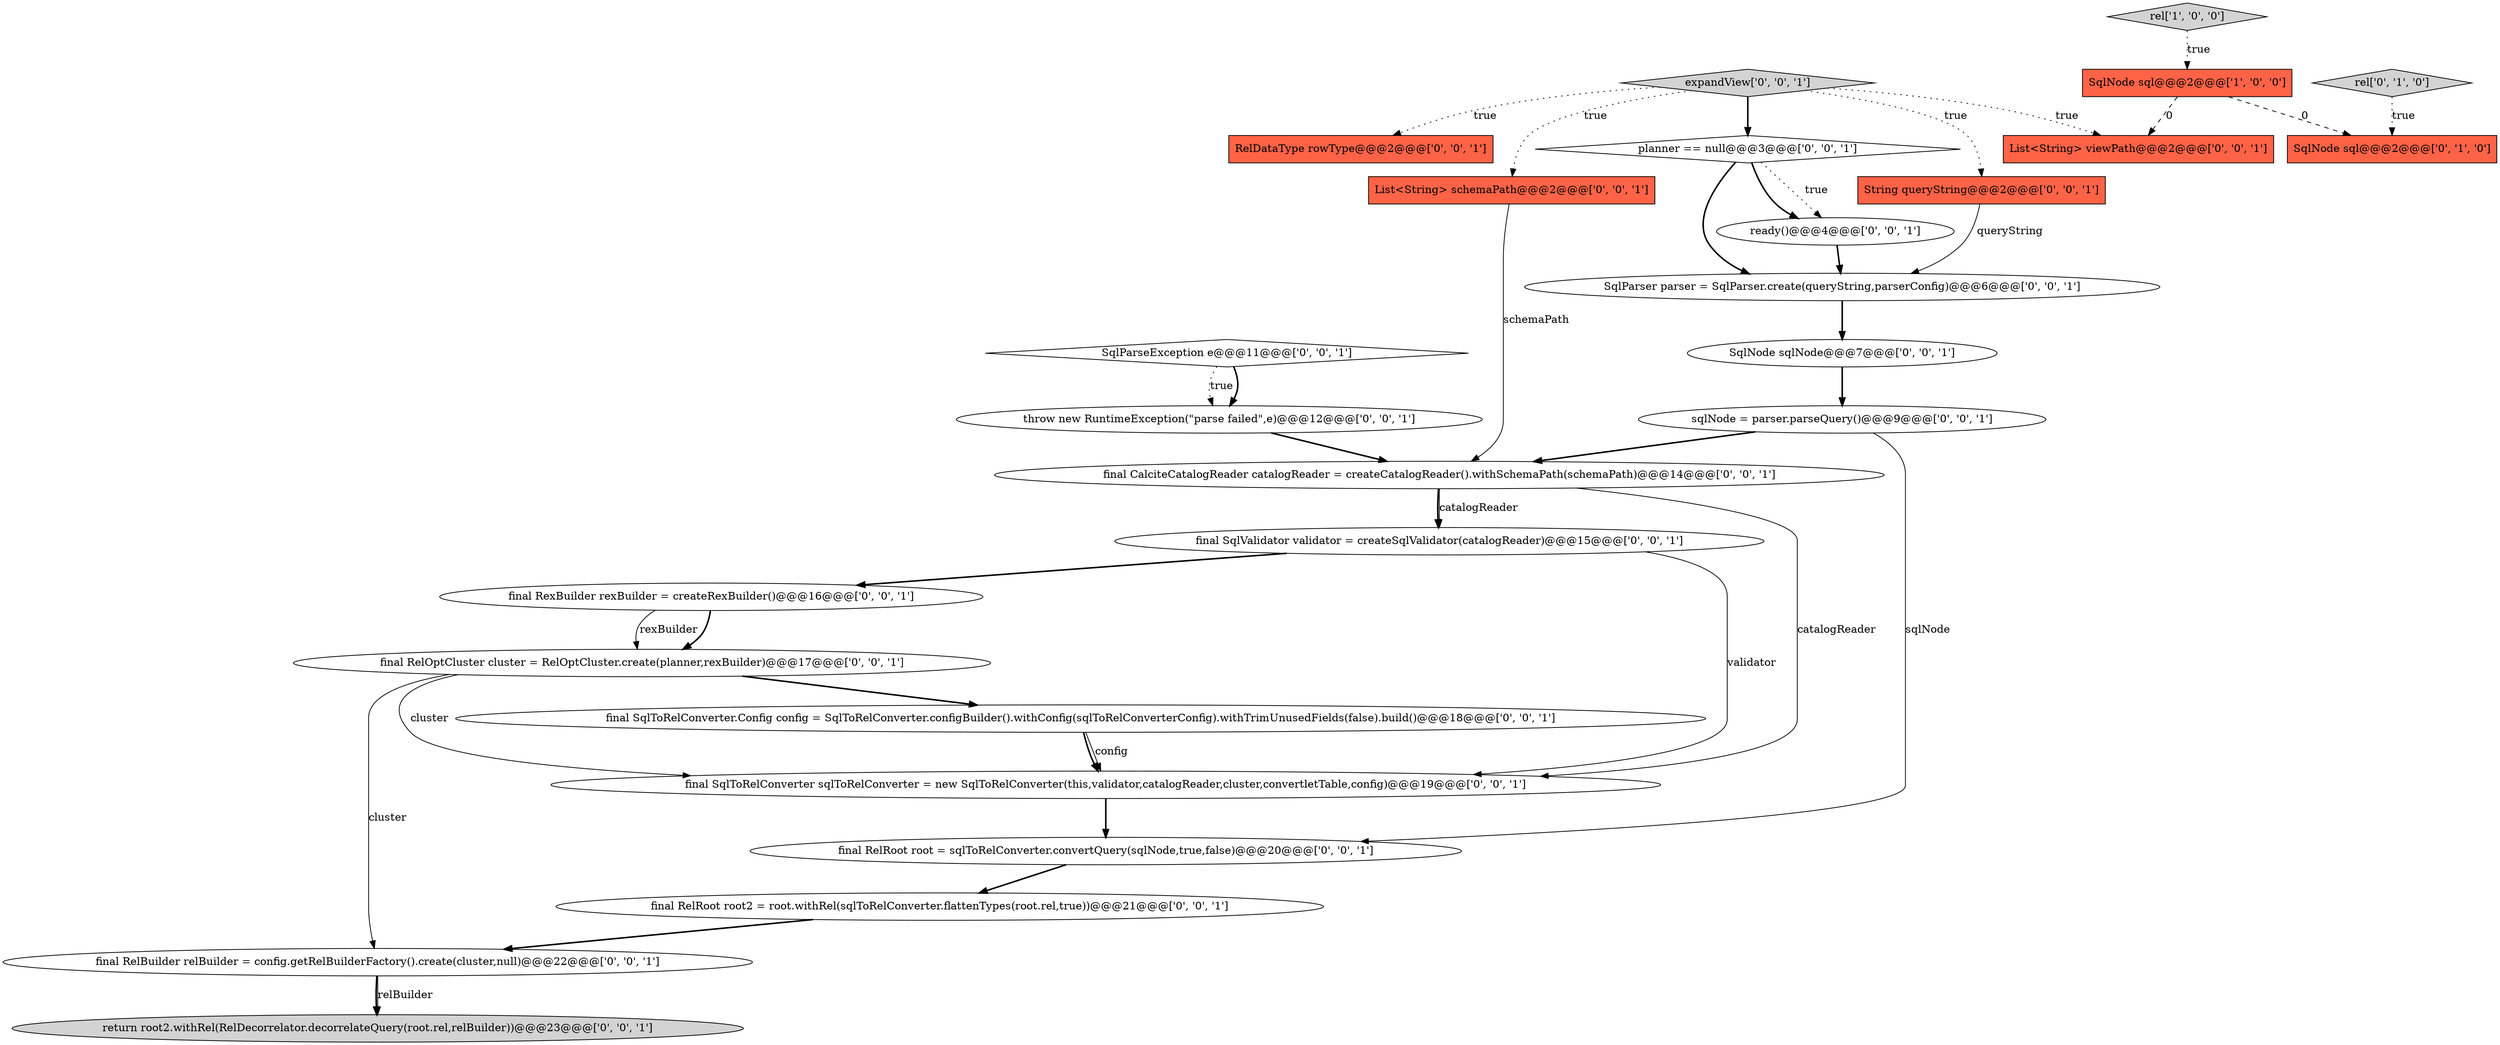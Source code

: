 digraph {
25 [style = filled, label = "return root2.withRel(RelDecorrelator.decorrelateQuery(root.rel,relBuilder))@@@23@@@['0', '0', '1']", fillcolor = lightgray, shape = ellipse image = "AAA0AAABBB3BBB"];
5 [style = filled, label = "final RelRoot root = sqlToRelConverter.convertQuery(sqlNode,true,false)@@@20@@@['0', '0', '1']", fillcolor = white, shape = ellipse image = "AAA0AAABBB3BBB"];
20 [style = filled, label = "planner == null@@@3@@@['0', '0', '1']", fillcolor = white, shape = diamond image = "AAA0AAABBB3BBB"];
16 [style = filled, label = "final SqlToRelConverter.Config config = SqlToRelConverter.configBuilder().withConfig(sqlToRelConverterConfig).withTrimUnusedFields(false).build()@@@18@@@['0', '0', '1']", fillcolor = white, shape = ellipse image = "AAA0AAABBB3BBB"];
3 [style = filled, label = "rel['0', '1', '0']", fillcolor = lightgray, shape = diamond image = "AAA0AAABBB2BBB"];
10 [style = filled, label = "throw new RuntimeException(\"parse failed\",e)@@@12@@@['0', '0', '1']", fillcolor = white, shape = ellipse image = "AAA0AAABBB3BBB"];
11 [style = filled, label = "String queryString@@@2@@@['0', '0', '1']", fillcolor = tomato, shape = box image = "AAA0AAABBB3BBB"];
18 [style = filled, label = "RelDataType rowType@@@2@@@['0', '0', '1']", fillcolor = tomato, shape = box image = "AAA0AAABBB3BBB"];
0 [style = filled, label = "SqlNode sql@@@2@@@['1', '0', '0']", fillcolor = tomato, shape = box image = "AAA1AAABBB1BBB"];
21 [style = filled, label = "List<String> viewPath@@@2@@@['0', '0', '1']", fillcolor = tomato, shape = box image = "AAA0AAABBB3BBB"];
14 [style = filled, label = "SqlParser parser = SqlParser.create(queryString,parserConfig)@@@6@@@['0', '0', '1']", fillcolor = white, shape = ellipse image = "AAA0AAABBB3BBB"];
19 [style = filled, label = "ready()@@@4@@@['0', '0', '1']", fillcolor = white, shape = ellipse image = "AAA0AAABBB3BBB"];
4 [style = filled, label = "SqlNode sqlNode@@@7@@@['0', '0', '1']", fillcolor = white, shape = ellipse image = "AAA0AAABBB3BBB"];
22 [style = filled, label = "final SqlToRelConverter sqlToRelConverter = new SqlToRelConverter(this,validator,catalogReader,cluster,convertletTable,config)@@@19@@@['0', '0', '1']", fillcolor = white, shape = ellipse image = "AAA0AAABBB3BBB"];
1 [style = filled, label = "rel['1', '0', '0']", fillcolor = lightgray, shape = diamond image = "AAA0AAABBB1BBB"];
8 [style = filled, label = "final SqlValidator validator = createSqlValidator(catalogReader)@@@15@@@['0', '0', '1']", fillcolor = white, shape = ellipse image = "AAA0AAABBB3BBB"];
7 [style = filled, label = "final RelRoot root2 = root.withRel(sqlToRelConverter.flattenTypes(root.rel,true))@@@21@@@['0', '0', '1']", fillcolor = white, shape = ellipse image = "AAA0AAABBB3BBB"];
15 [style = filled, label = "SqlParseException e@@@11@@@['0', '0', '1']", fillcolor = white, shape = diamond image = "AAA0AAABBB3BBB"];
6 [style = filled, label = "List<String> schemaPath@@@2@@@['0', '0', '1']", fillcolor = tomato, shape = box image = "AAA0AAABBB3BBB"];
23 [style = filled, label = "expandView['0', '0', '1']", fillcolor = lightgray, shape = diamond image = "AAA0AAABBB3BBB"];
17 [style = filled, label = "final RexBuilder rexBuilder = createRexBuilder()@@@16@@@['0', '0', '1']", fillcolor = white, shape = ellipse image = "AAA0AAABBB3BBB"];
24 [style = filled, label = "final CalciteCatalogReader catalogReader = createCatalogReader().withSchemaPath(schemaPath)@@@14@@@['0', '0', '1']", fillcolor = white, shape = ellipse image = "AAA0AAABBB3BBB"];
12 [style = filled, label = "final RelOptCluster cluster = RelOptCluster.create(planner,rexBuilder)@@@17@@@['0', '0', '1']", fillcolor = white, shape = ellipse image = "AAA0AAABBB3BBB"];
2 [style = filled, label = "SqlNode sql@@@2@@@['0', '1', '0']", fillcolor = tomato, shape = box image = "AAA1AAABBB2BBB"];
9 [style = filled, label = "sqlNode = parser.parseQuery()@@@9@@@['0', '0', '1']", fillcolor = white, shape = ellipse image = "AAA0AAABBB3BBB"];
13 [style = filled, label = "final RelBuilder relBuilder = config.getRelBuilderFactory().create(cluster,null)@@@22@@@['0', '0', '1']", fillcolor = white, shape = ellipse image = "AAA0AAABBB3BBB"];
7->13 [style = bold, label=""];
4->9 [style = bold, label=""];
11->14 [style = solid, label="queryString"];
13->25 [style = bold, label=""];
12->22 [style = solid, label="cluster"];
15->10 [style = bold, label=""];
23->20 [style = bold, label=""];
24->22 [style = solid, label="catalogReader"];
23->6 [style = dotted, label="true"];
10->24 [style = bold, label=""];
23->21 [style = dotted, label="true"];
15->10 [style = dotted, label="true"];
20->14 [style = bold, label=""];
16->22 [style = solid, label="config"];
12->16 [style = bold, label=""];
9->5 [style = solid, label="sqlNode"];
6->24 [style = solid, label="schemaPath"];
12->13 [style = solid, label="cluster"];
16->22 [style = bold, label=""];
22->5 [style = bold, label=""];
24->8 [style = solid, label="catalogReader"];
8->17 [style = bold, label=""];
17->12 [style = bold, label=""];
19->14 [style = bold, label=""];
23->18 [style = dotted, label="true"];
0->21 [style = dashed, label="0"];
17->12 [style = solid, label="rexBuilder"];
5->7 [style = bold, label=""];
0->2 [style = dashed, label="0"];
20->19 [style = dotted, label="true"];
1->0 [style = dotted, label="true"];
24->8 [style = bold, label=""];
20->19 [style = bold, label=""];
8->22 [style = solid, label="validator"];
13->25 [style = solid, label="relBuilder"];
9->24 [style = bold, label=""];
3->2 [style = dotted, label="true"];
14->4 [style = bold, label=""];
23->11 [style = dotted, label="true"];
}

